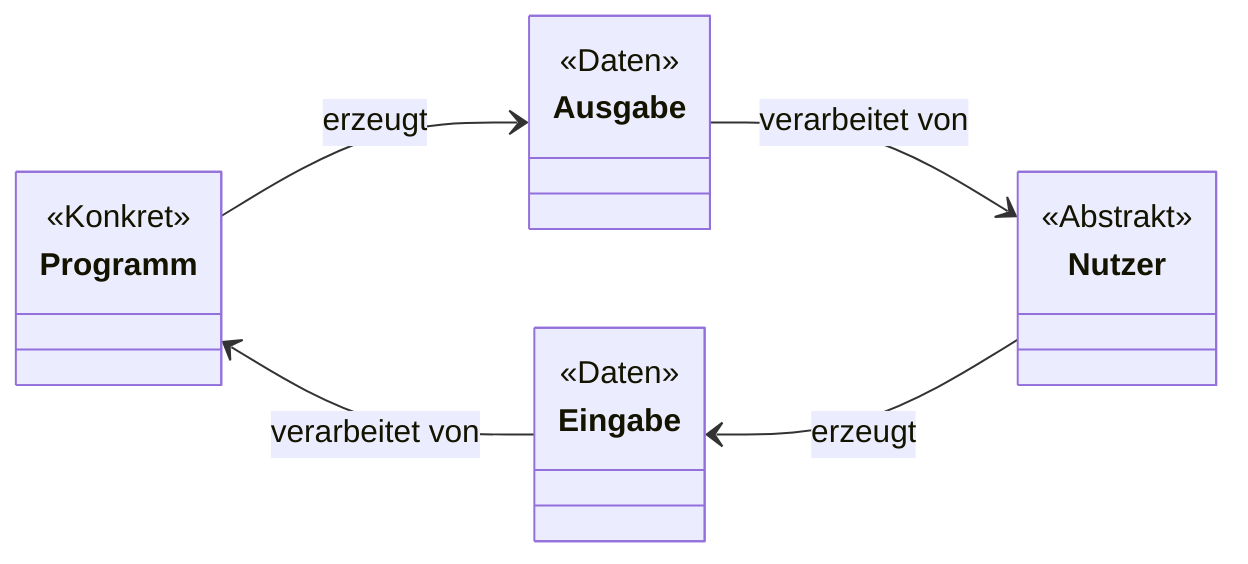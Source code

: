 classDiagram

    direction LR

    class Programm {
        <<Konkret>>
    }
    class Eingabe {
        <<Daten>>
    }
    class Ausgabe {
        <<Daten>>
    }
    class Nutzer {
        <<Abstrakt>>
    }

    Programm --> Ausgabe : erzeugt

    Ausgabe --> Nutzer : verarbeitet von

    Eingabe <-- Nutzer : erzeugt

    Programm <-- Eingabe : verarbeitet von
